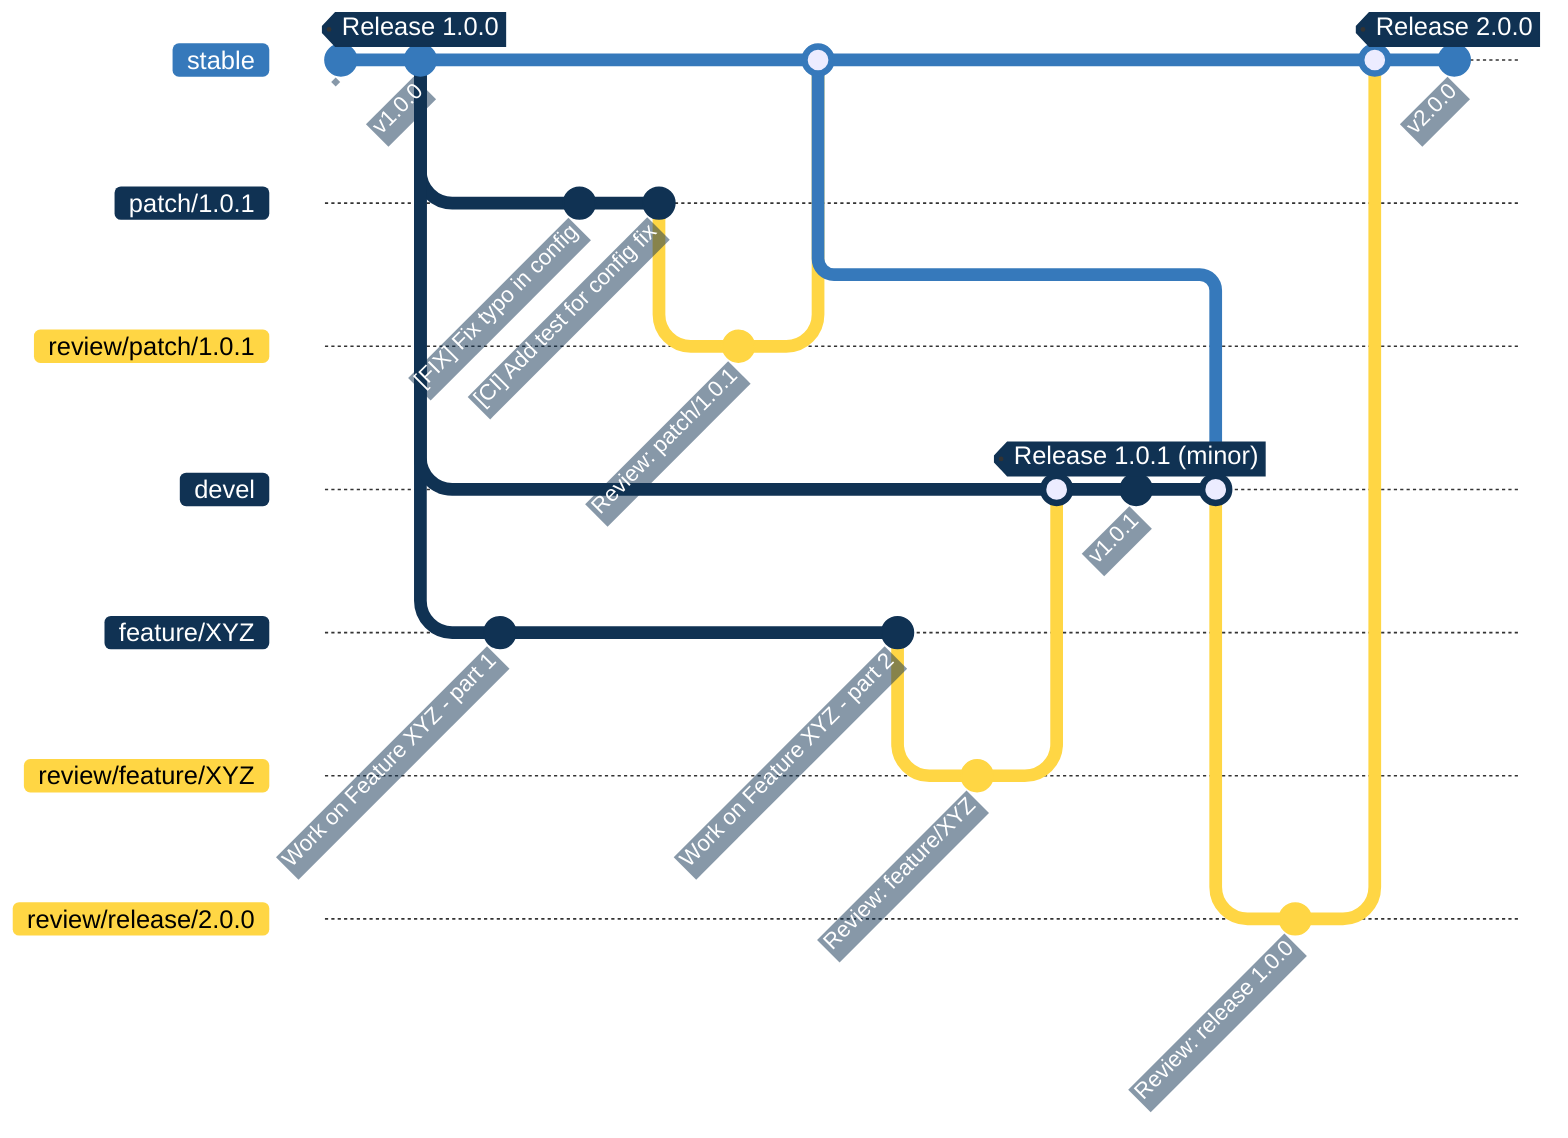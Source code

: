 %%{init: { 'logLevel': 'debug', 'theme': 'default', 'themeVariables': {
              'tagLabelColor': '#FFFFFF',
              'tagLabelBackground': '#103253',
              'tagLabelBorder': '#103253',
              'tagLabelFontSize': '16px',
              'commitLabelColor': '#FFFFFF',
              'commitLabelBackground': '#103253',
              'commitLabelFontSize': '14px',
              'git0': '#3679bb',
              'git1': '#103253',
              'git2': '#FFD644',
              'git3': '#103253',
              'git3': '#103253',
              'git3': '#103253',
              'git4': '#103253',
              'git5': '#FFD644',
              'git6': '#FFD644',
              'git7': '#FFD644',
              'git8': '#3679bb',
              'git9': '#3679bb',
              'gitInv0': '#DE1B1B',
              'gitInv1': '#DE1B1B',
              'gitInv2': '#DE1B1B',
              'gitInv3': '#DE1B1B',
              'gitInv4': '#DE1B1B',
              'gitInv5': '#DE1B1B',
              'gitInv6': '#DE1B1B',
              'gitInv7': '#DE1B1B',
              'gitInv8': '#DE1B1B',
              'gitInv9': '#DE1B1B',
              'gitBranchLabel0': '#ffffff',
              'gitBranchLabel1': '#ffffff',
              'gitBranchLabel2': '#000000',
              'gitBranchLabel3': '#ffffff',
              'gitBranchLabel4': '#ffffff',
              'gitBranchLabel5': '#000000',
              'gitBranchLabel6': '#000000',
              'gitBranchLabel7': '#000000',
              'gitBranchLabel8': '#ffffff',
              'gitBranchLabel9': '#ffffff'
       }, 'gitGraph': {'showBranches': true, 'mainBranchName': 'stable'}} }%%

gitGraph
    commit id: " "
    commit id: "v1.0.0" tag: "Release 1.0.0"
    branch patch/1.0.1 order: 0
    branch devel order: 2
    branch feature/XYZ order: 2
    checkout feature/XYZ
    commit id: "Work on Feature XYZ - part 1"
    checkout patch/1.0.1
    commit id: "[FIX] Fix typo in config"
    commit id: "[CI] Add test for config fix"
    branch review/patch/1.0.1 order: 1
    commit id: "Review: patch/1.0.1"
    checkout stable
    merge review/patch/1.0.1
    checkout feature/XYZ
    commit id: "Work on Feature XYZ - part 2"
    checkout devel
    checkout feature/XYZ
    branch review/feature/XYZ order: 2
    commit id: "Review: feature/XYZ"
    checkout devel
    merge review/feature/XYZ
    commit id: "v1.0.1" tag: "Release 1.0.1 (minor)"
    checkout devel
    merge stable
    branch review/release/2.0.0 order: 2
    commit id: "Review: release 1.0.0"
    checkout stable
    merge review/release/2.0.0
    commit id: "v2.0.0" tag: "Release 2.0.0"